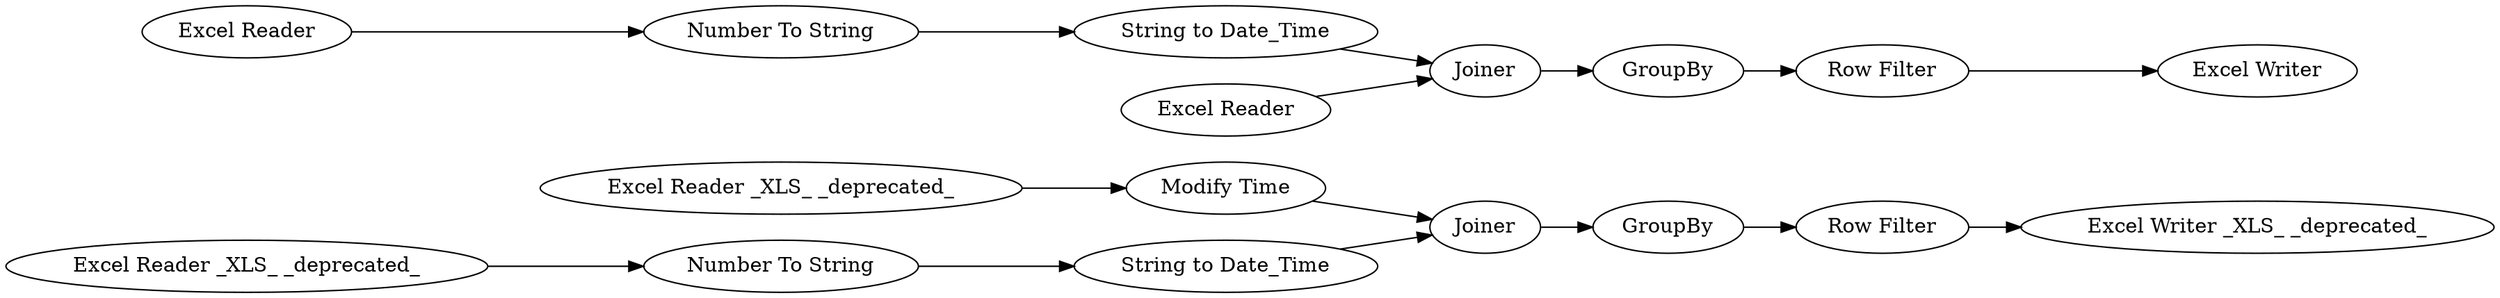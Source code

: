 digraph {
	2 [label="Excel Reader _XLS_ _deprecated_"]
	3 [label="Excel Reader _XLS_ _deprecated_"]
	15 [label="Row Filter"]
	66 [label="String to Date_Time"]
	68 [label="Modify Time"]
	70 [label="Number To String"]
	72 [label=Joiner]
	77 [label="Excel Reader"]
	78 [label="Number To String"]
	79 [label="String to Date_Time"]
	80 [label="Excel Reader"]
	81 [label=Joiner]
	82 [label=GroupBy]
	83 [label=GroupBy]
	84 [label="Excel Writer _XLS_ _deprecated_"]
	86 [label="Excel Writer"]
	87 [label="Row Filter"]
	2 -> 68
	3 -> 70
	15 -> 84
	66 -> 72
	68 -> 72
	70 -> 66
	72 -> 83
	77 -> 78
	78 -> 79
	79 -> 81
	80 -> 81
	81 -> 82
	82 -> 87
	83 -> 15
	87 -> 86
	rankdir=LR
}

